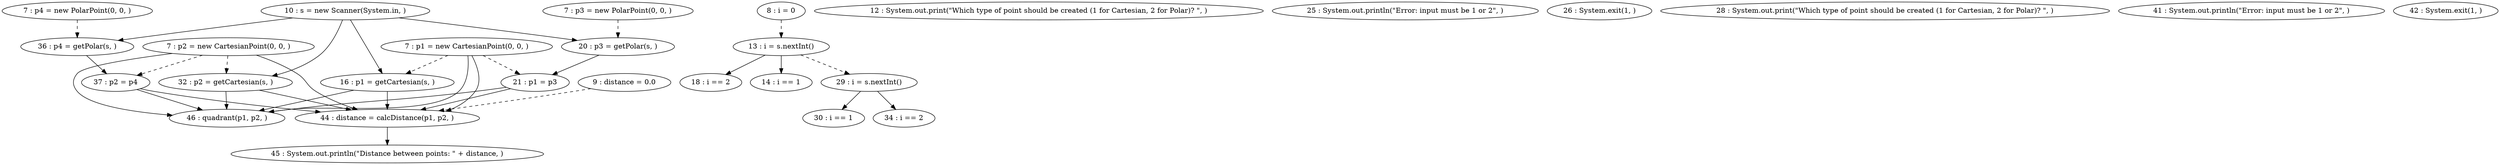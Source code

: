 digraph G {
"7 : p1 = new CartesianPoint(0, 0, )"
"7 : p1 = new CartesianPoint(0, 0, )" -> "46 : quadrant(p1, p2, )"
"7 : p1 = new CartesianPoint(0, 0, )" -> "44 : distance = calcDistance(p1, p2, )"
"7 : p1 = new CartesianPoint(0, 0, )" -> "16 : p1 = getCartesian(s, )" [style=dashed]
"7 : p1 = new CartesianPoint(0, 0, )" -> "21 : p1 = p3" [style=dashed]
"7 : p2 = new CartesianPoint(0, 0, )"
"7 : p2 = new CartesianPoint(0, 0, )" -> "46 : quadrant(p1, p2, )"
"7 : p2 = new CartesianPoint(0, 0, )" -> "44 : distance = calcDistance(p1, p2, )"
"7 : p2 = new CartesianPoint(0, 0, )" -> "37 : p2 = p4" [style=dashed]
"7 : p2 = new CartesianPoint(0, 0, )" -> "32 : p2 = getCartesian(s, )" [style=dashed]
"7 : p3 = new PolarPoint(0, 0, )"
"7 : p3 = new PolarPoint(0, 0, )" -> "20 : p3 = getPolar(s, )" [style=dashed]
"7 : p4 = new PolarPoint(0, 0, )"
"7 : p4 = new PolarPoint(0, 0, )" -> "36 : p4 = getPolar(s, )" [style=dashed]
"8 : i = 0"
"8 : i = 0" -> "13 : i = s.nextInt()" [style=dashed]
"9 : distance = 0.0"
"9 : distance = 0.0" -> "44 : distance = calcDistance(p1, p2, )" [style=dashed]
"10 : s = new Scanner(System.in, )"
"10 : s = new Scanner(System.in, )" -> "16 : p1 = getCartesian(s, )"
"10 : s = new Scanner(System.in, )" -> "20 : p3 = getPolar(s, )"
"10 : s = new Scanner(System.in, )" -> "32 : p2 = getCartesian(s, )"
"10 : s = new Scanner(System.in, )" -> "36 : p4 = getPolar(s, )"
"12 : System.out.print(\"Which type of point should be created (1 for Cartesian, 2 for Polar)? \", )"
"13 : i = s.nextInt()"
"13 : i = s.nextInt()" -> "18 : i == 2"
"13 : i = s.nextInt()" -> "14 : i == 1"
"13 : i = s.nextInt()" -> "29 : i = s.nextInt()" [style=dashed]
"14 : i == 1"
"16 : p1 = getCartesian(s, )"
"16 : p1 = getCartesian(s, )" -> "46 : quadrant(p1, p2, )"
"16 : p1 = getCartesian(s, )" -> "44 : distance = calcDistance(p1, p2, )"
"18 : i == 2"
"20 : p3 = getPolar(s, )"
"20 : p3 = getPolar(s, )" -> "21 : p1 = p3"
"21 : p1 = p3"
"21 : p1 = p3" -> "46 : quadrant(p1, p2, )"
"21 : p1 = p3" -> "44 : distance = calcDistance(p1, p2, )"
"25 : System.out.println(\"Error: input must be 1 or 2\", )"
"26 : System.exit(1, )"
"28 : System.out.print(\"Which type of point should be created (1 for Cartesian, 2 for Polar)? \", )"
"29 : i = s.nextInt()"
"29 : i = s.nextInt()" -> "30 : i == 1"
"29 : i = s.nextInt()" -> "34 : i == 2"
"30 : i == 1"
"32 : p2 = getCartesian(s, )"
"32 : p2 = getCartesian(s, )" -> "46 : quadrant(p1, p2, )"
"32 : p2 = getCartesian(s, )" -> "44 : distance = calcDistance(p1, p2, )"
"34 : i == 2"
"36 : p4 = getPolar(s, )"
"36 : p4 = getPolar(s, )" -> "37 : p2 = p4"
"37 : p2 = p4"
"37 : p2 = p4" -> "46 : quadrant(p1, p2, )"
"37 : p2 = p4" -> "44 : distance = calcDistance(p1, p2, )"
"41 : System.out.println(\"Error: input must be 1 or 2\", )"
"42 : System.exit(1, )"
"44 : distance = calcDistance(p1, p2, )"
"44 : distance = calcDistance(p1, p2, )" -> "45 : System.out.println(\"Distance between points: \" + distance, )"
"45 : System.out.println(\"Distance between points: \" + distance, )"
"46 : quadrant(p1, p2, )"
}